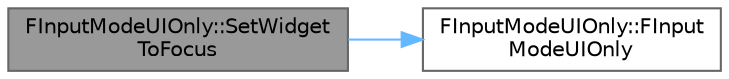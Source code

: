 digraph "FInputModeUIOnly::SetWidgetToFocus"
{
 // INTERACTIVE_SVG=YES
 // LATEX_PDF_SIZE
  bgcolor="transparent";
  edge [fontname=Helvetica,fontsize=10,labelfontname=Helvetica,labelfontsize=10];
  node [fontname=Helvetica,fontsize=10,shape=box,height=0.2,width=0.4];
  rankdir="LR";
  Node1 [id="Node000001",label="FInputModeUIOnly::SetWidget\lToFocus",height=0.2,width=0.4,color="gray40", fillcolor="grey60", style="filled", fontcolor="black",tooltip="Widget to focus."];
  Node1 -> Node2 [id="edge1_Node000001_Node000002",color="steelblue1",style="solid",tooltip=" "];
  Node2 [id="Node000002",label="FInputModeUIOnly::FInput\lModeUIOnly",height=0.2,width=0.4,color="grey40", fillcolor="white", style="filled",URL="$dc/d83/structFInputModeUIOnly.html#a029fab4d8d7ac66dbe99298243ed9b05",tooltip=" "];
}
